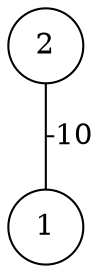 graph { 
	 fontname="Helvetica,Arial,sans-serif" 
	 node [shape = circle]; 
	 2 -- 1 [label = "-10"];
	 1;
	 2;
}
